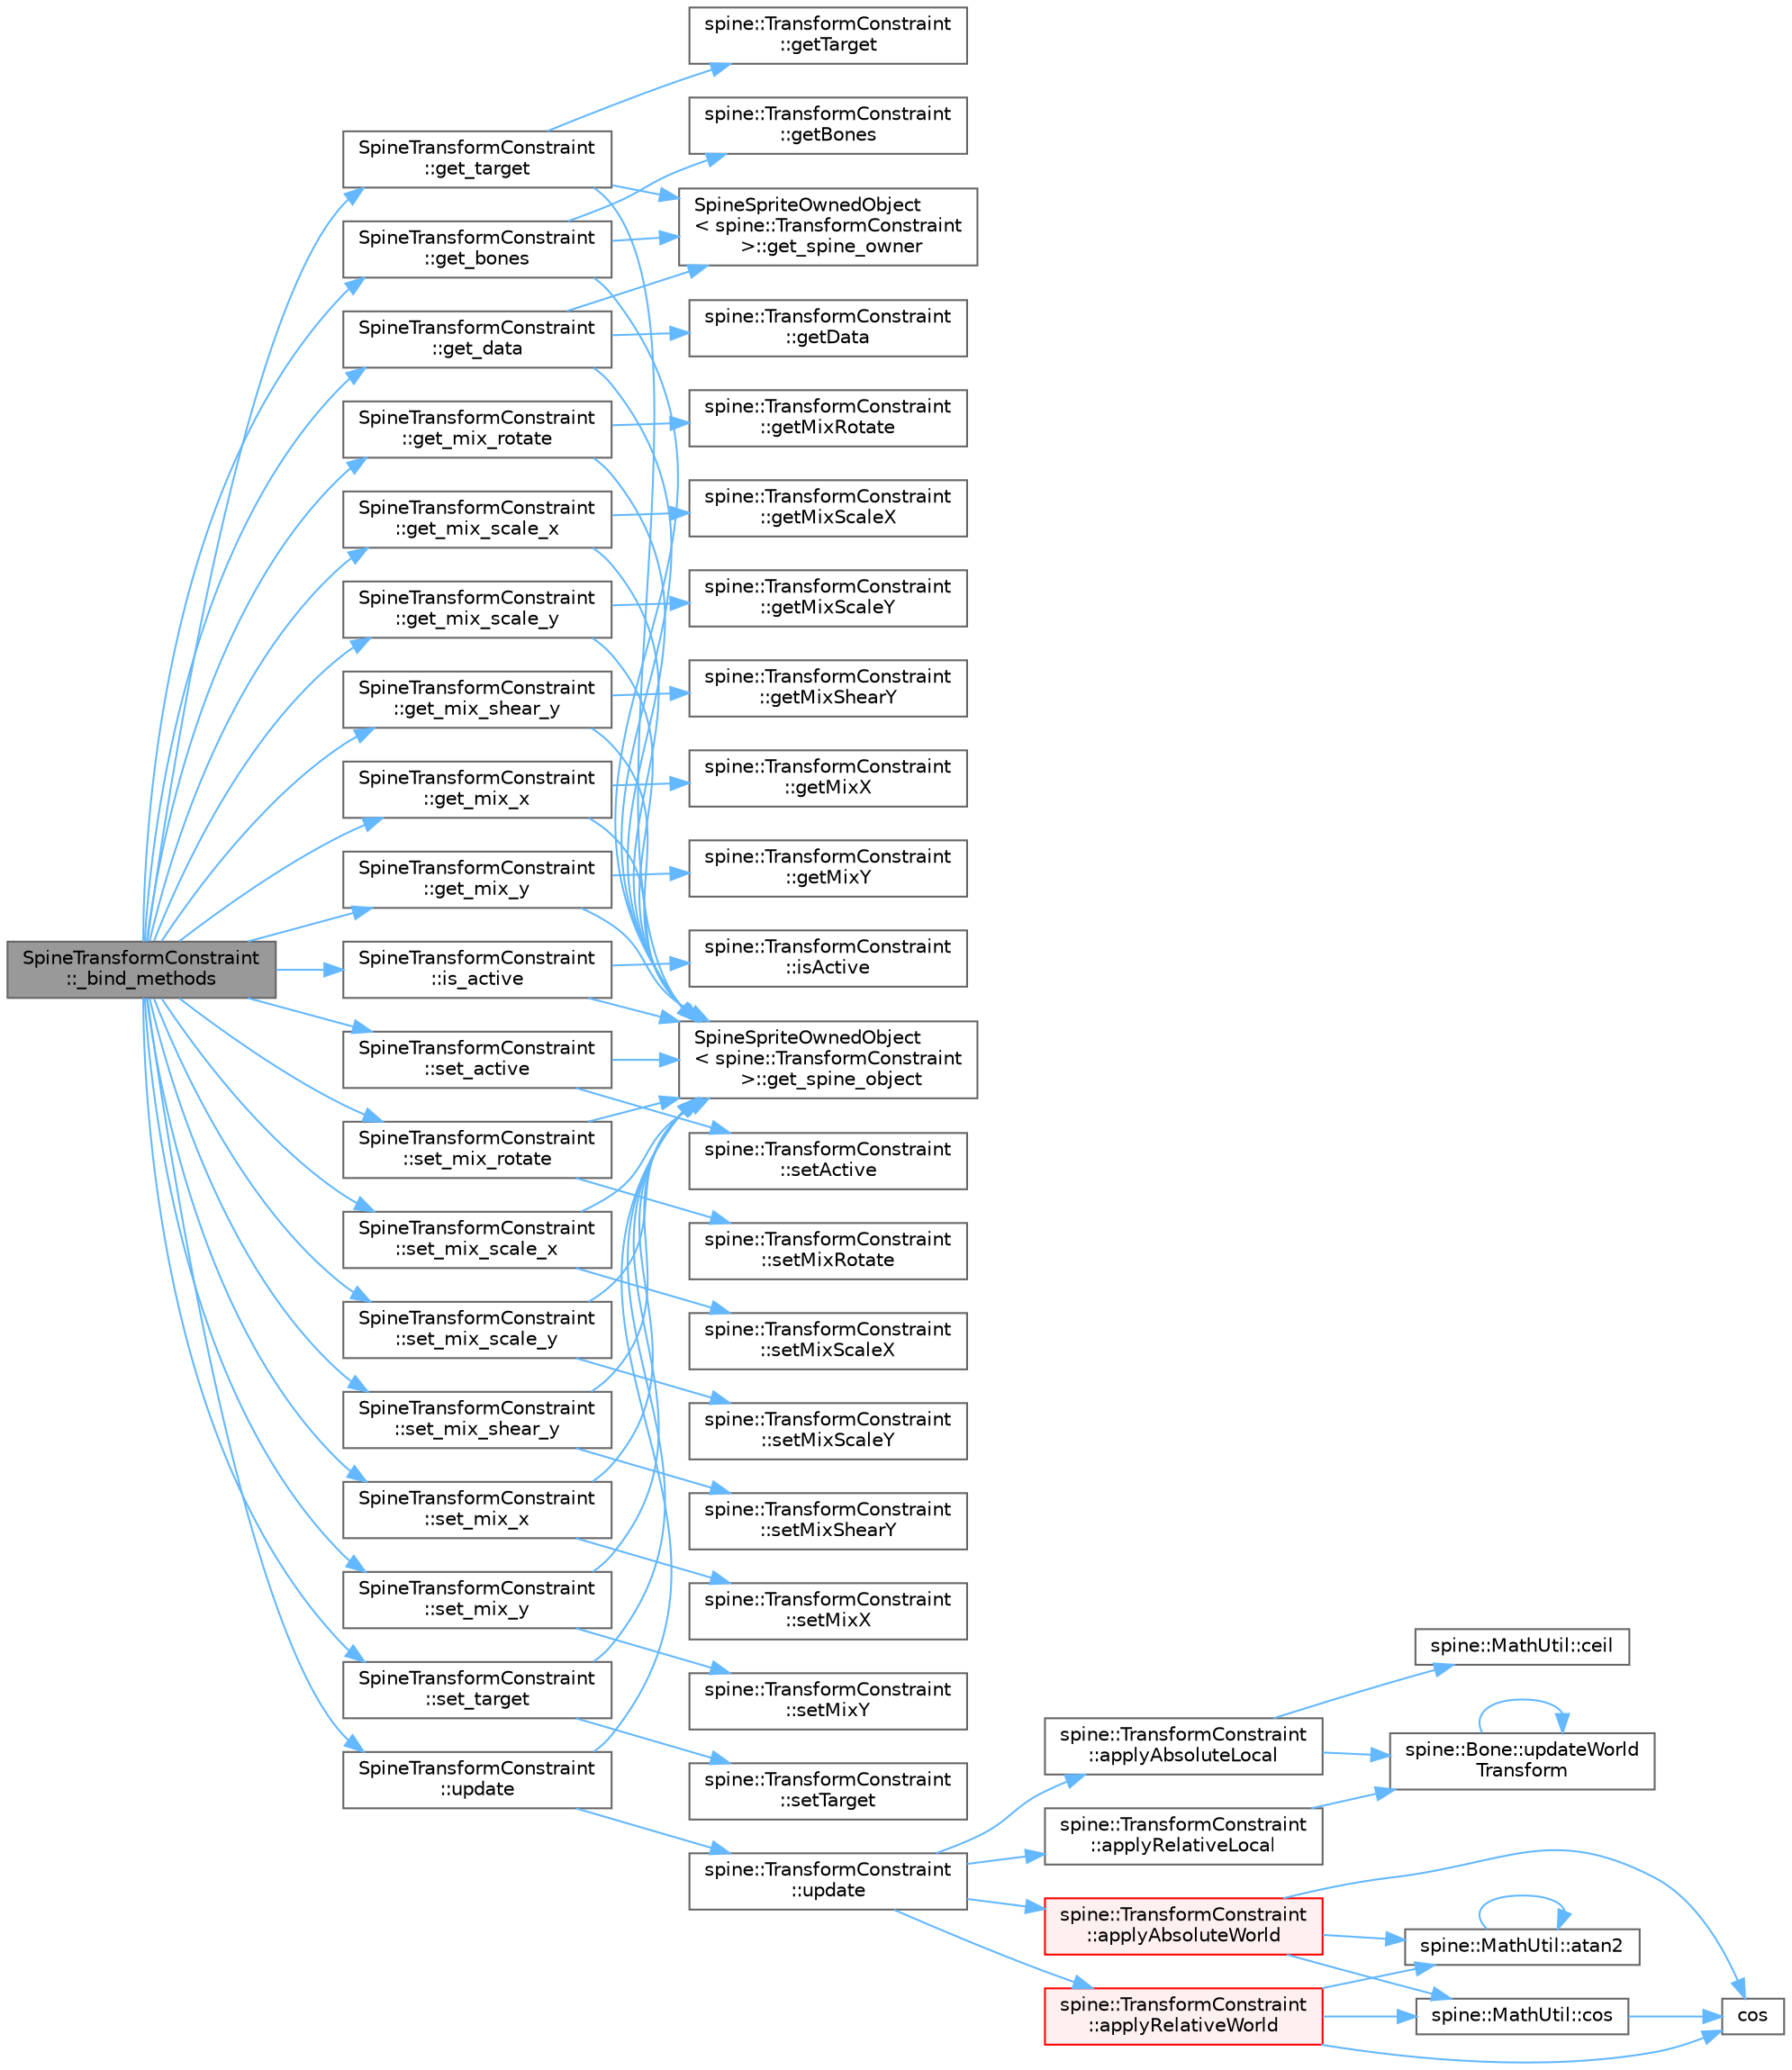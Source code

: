 digraph "SpineTransformConstraint::_bind_methods"
{
 // LATEX_PDF_SIZE
  bgcolor="transparent";
  edge [fontname=Helvetica,fontsize=10,labelfontname=Helvetica,labelfontsize=10];
  node [fontname=Helvetica,fontsize=10,shape=box,height=0.2,width=0.4];
  rankdir="LR";
  Node1 [id="Node000001",label="SpineTransformConstraint\l::_bind_methods",height=0.2,width=0.4,color="gray40", fillcolor="grey60", style="filled", fontcolor="black",tooltip=" "];
  Node1 -> Node2 [id="edge77_Node000001_Node000002",color="steelblue1",style="solid",tooltip=" "];
  Node2 [id="Node000002",label="SpineTransformConstraint\l::get_bones",height=0.2,width=0.4,color="grey40", fillcolor="white", style="filled",URL="$class_spine_transform_constraint.html#a2d54e4eea60e0249a6ed5853a8021d85",tooltip=" "];
  Node2 -> Node3 [id="edge78_Node000002_Node000003",color="steelblue1",style="solid",tooltip=" "];
  Node3 [id="Node000003",label="SpineSpriteOwnedObject\l\< spine::TransformConstraint\l \>::get_spine_object",height=0.2,width=0.4,color="grey40", fillcolor="white", style="filled",URL="$class_spine_sprite_owned_object.html#aba9c7c6ef398e3803ce5e59db1a54271",tooltip=" "];
  Node2 -> Node4 [id="edge79_Node000002_Node000004",color="steelblue1",style="solid",tooltip=" "];
  Node4 [id="Node000004",label="SpineSpriteOwnedObject\l\< spine::TransformConstraint\l \>::get_spine_owner",height=0.2,width=0.4,color="grey40", fillcolor="white", style="filled",URL="$class_spine_sprite_owned_object.html#ab493e6a079f220f59036f6ebb5fe559d",tooltip=" "];
  Node2 -> Node5 [id="edge80_Node000002_Node000005",color="steelblue1",style="solid",tooltip=" "];
  Node5 [id="Node000005",label="spine::TransformConstraint\l::getBones",height=0.2,width=0.4,color="grey40", fillcolor="white", style="filled",URL="$classspine_1_1_transform_constraint.html#a55d32d5d9841387b7373aea75f0e0b08",tooltip=" "];
  Node1 -> Node6 [id="edge81_Node000001_Node000006",color="steelblue1",style="solid",tooltip=" "];
  Node6 [id="Node000006",label="SpineTransformConstraint\l::get_data",height=0.2,width=0.4,color="grey40", fillcolor="white", style="filled",URL="$class_spine_transform_constraint.html#aa04e439a8efc9cd0c3dab6e09314968d",tooltip=" "];
  Node6 -> Node3 [id="edge82_Node000006_Node000003",color="steelblue1",style="solid",tooltip=" "];
  Node6 -> Node4 [id="edge83_Node000006_Node000004",color="steelblue1",style="solid",tooltip=" "];
  Node6 -> Node7 [id="edge84_Node000006_Node000007",color="steelblue1",style="solid",tooltip=" "];
  Node7 [id="Node000007",label="spine::TransformConstraint\l::getData",height=0.2,width=0.4,color="grey40", fillcolor="white", style="filled",URL="$classspine_1_1_transform_constraint.html#a7d4d1a85b0c9b11093e500b94588ba23",tooltip=" "];
  Node1 -> Node8 [id="edge85_Node000001_Node000008",color="steelblue1",style="solid",tooltip=" "];
  Node8 [id="Node000008",label="SpineTransformConstraint\l::get_mix_rotate",height=0.2,width=0.4,color="grey40", fillcolor="white", style="filled",URL="$class_spine_transform_constraint.html#a44f76c83b3295b6778b834f80da362f9",tooltip=" "];
  Node8 -> Node3 [id="edge86_Node000008_Node000003",color="steelblue1",style="solid",tooltip=" "];
  Node8 -> Node9 [id="edge87_Node000008_Node000009",color="steelblue1",style="solid",tooltip=" "];
  Node9 [id="Node000009",label="spine::TransformConstraint\l::getMixRotate",height=0.2,width=0.4,color="grey40", fillcolor="white", style="filled",URL="$classspine_1_1_transform_constraint.html#a0439712020824ea845133fa1c64e5ab0",tooltip=" "];
  Node1 -> Node10 [id="edge88_Node000001_Node000010",color="steelblue1",style="solid",tooltip=" "];
  Node10 [id="Node000010",label="SpineTransformConstraint\l::get_mix_scale_x",height=0.2,width=0.4,color="grey40", fillcolor="white", style="filled",URL="$class_spine_transform_constraint.html#a54a63b673be7d21beabdbd776876cd04",tooltip=" "];
  Node10 -> Node3 [id="edge89_Node000010_Node000003",color="steelblue1",style="solid",tooltip=" "];
  Node10 -> Node11 [id="edge90_Node000010_Node000011",color="steelblue1",style="solid",tooltip=" "];
  Node11 [id="Node000011",label="spine::TransformConstraint\l::getMixScaleX",height=0.2,width=0.4,color="grey40", fillcolor="white", style="filled",URL="$classspine_1_1_transform_constraint.html#ad6090f9e70fddb8ccbcdaf708548558b",tooltip=" "];
  Node1 -> Node12 [id="edge91_Node000001_Node000012",color="steelblue1",style="solid",tooltip=" "];
  Node12 [id="Node000012",label="SpineTransformConstraint\l::get_mix_scale_y",height=0.2,width=0.4,color="grey40", fillcolor="white", style="filled",URL="$class_spine_transform_constraint.html#a8f66a6d7d325c2a9e01759da10ae5d04",tooltip=" "];
  Node12 -> Node3 [id="edge92_Node000012_Node000003",color="steelblue1",style="solid",tooltip=" "];
  Node12 -> Node13 [id="edge93_Node000012_Node000013",color="steelblue1",style="solid",tooltip=" "];
  Node13 [id="Node000013",label="spine::TransformConstraint\l::getMixScaleY",height=0.2,width=0.4,color="grey40", fillcolor="white", style="filled",URL="$classspine_1_1_transform_constraint.html#adab45719cafe2a36659c5ed2bad6f992",tooltip=" "];
  Node1 -> Node14 [id="edge94_Node000001_Node000014",color="steelblue1",style="solid",tooltip=" "];
  Node14 [id="Node000014",label="SpineTransformConstraint\l::get_mix_shear_y",height=0.2,width=0.4,color="grey40", fillcolor="white", style="filled",URL="$class_spine_transform_constraint.html#aaceb5a76297835bbdcaa005613a67f9f",tooltip=" "];
  Node14 -> Node3 [id="edge95_Node000014_Node000003",color="steelblue1",style="solid",tooltip=" "];
  Node14 -> Node15 [id="edge96_Node000014_Node000015",color="steelblue1",style="solid",tooltip=" "];
  Node15 [id="Node000015",label="spine::TransformConstraint\l::getMixShearY",height=0.2,width=0.4,color="grey40", fillcolor="white", style="filled",URL="$classspine_1_1_transform_constraint.html#aad9afda1ab6f4bf56770c5a23e2a761d",tooltip=" "];
  Node1 -> Node16 [id="edge97_Node000001_Node000016",color="steelblue1",style="solid",tooltip=" "];
  Node16 [id="Node000016",label="SpineTransformConstraint\l::get_mix_x",height=0.2,width=0.4,color="grey40", fillcolor="white", style="filled",URL="$class_spine_transform_constraint.html#aebea331b5e7dd84f21e87134dd073724",tooltip=" "];
  Node16 -> Node3 [id="edge98_Node000016_Node000003",color="steelblue1",style="solid",tooltip=" "];
  Node16 -> Node17 [id="edge99_Node000016_Node000017",color="steelblue1",style="solid",tooltip=" "];
  Node17 [id="Node000017",label="spine::TransformConstraint\l::getMixX",height=0.2,width=0.4,color="grey40", fillcolor="white", style="filled",URL="$classspine_1_1_transform_constraint.html#a630b7cc35e5e9d7f79ae72e7abfd3be8",tooltip=" "];
  Node1 -> Node18 [id="edge100_Node000001_Node000018",color="steelblue1",style="solid",tooltip=" "];
  Node18 [id="Node000018",label="SpineTransformConstraint\l::get_mix_y",height=0.2,width=0.4,color="grey40", fillcolor="white", style="filled",URL="$class_spine_transform_constraint.html#a7563a5fd4c6832c7d3d1e142892b48ed",tooltip=" "];
  Node18 -> Node3 [id="edge101_Node000018_Node000003",color="steelblue1",style="solid",tooltip=" "];
  Node18 -> Node19 [id="edge102_Node000018_Node000019",color="steelblue1",style="solid",tooltip=" "];
  Node19 [id="Node000019",label="spine::TransformConstraint\l::getMixY",height=0.2,width=0.4,color="grey40", fillcolor="white", style="filled",URL="$classspine_1_1_transform_constraint.html#ac3ae7e3a28c4c197b811eb2eb69b52b8",tooltip=" "];
  Node1 -> Node20 [id="edge103_Node000001_Node000020",color="steelblue1",style="solid",tooltip=" "];
  Node20 [id="Node000020",label="SpineTransformConstraint\l::get_target",height=0.2,width=0.4,color="grey40", fillcolor="white", style="filled",URL="$class_spine_transform_constraint.html#aab3815fa5dfdfaf3ff434634ac98e659",tooltip=" "];
  Node20 -> Node3 [id="edge104_Node000020_Node000003",color="steelblue1",style="solid",tooltip=" "];
  Node20 -> Node4 [id="edge105_Node000020_Node000004",color="steelblue1",style="solid",tooltip=" "];
  Node20 -> Node21 [id="edge106_Node000020_Node000021",color="steelblue1",style="solid",tooltip=" "];
  Node21 [id="Node000021",label="spine::TransformConstraint\l::getTarget",height=0.2,width=0.4,color="grey40", fillcolor="white", style="filled",URL="$classspine_1_1_transform_constraint.html#acffb6d4926dd7fcc896a271b65fc94c1",tooltip=" "];
  Node1 -> Node22 [id="edge107_Node000001_Node000022",color="steelblue1",style="solid",tooltip=" "];
  Node22 [id="Node000022",label="SpineTransformConstraint\l::is_active",height=0.2,width=0.4,color="grey40", fillcolor="white", style="filled",URL="$class_spine_transform_constraint.html#a173d2b514d7c66e781f4e57a42ce5ce4",tooltip=" "];
  Node22 -> Node3 [id="edge108_Node000022_Node000003",color="steelblue1",style="solid",tooltip=" "];
  Node22 -> Node23 [id="edge109_Node000022_Node000023",color="steelblue1",style="solid",tooltip=" "];
  Node23 [id="Node000023",label="spine::TransformConstraint\l::isActive",height=0.2,width=0.4,color="grey40", fillcolor="white", style="filled",URL="$classspine_1_1_transform_constraint.html#a21b8f657028e1122f7dad410a370b5e3",tooltip=" "];
  Node1 -> Node24 [id="edge110_Node000001_Node000024",color="steelblue1",style="solid",tooltip=" "];
  Node24 [id="Node000024",label="SpineTransformConstraint\l::set_active",height=0.2,width=0.4,color="grey40", fillcolor="white", style="filled",URL="$class_spine_transform_constraint.html#a526ffca358dd9fc7b17dafb9b6d94871",tooltip=" "];
  Node24 -> Node3 [id="edge111_Node000024_Node000003",color="steelblue1",style="solid",tooltip=" "];
  Node24 -> Node25 [id="edge112_Node000024_Node000025",color="steelblue1",style="solid",tooltip=" "];
  Node25 [id="Node000025",label="spine::TransformConstraint\l::setActive",height=0.2,width=0.4,color="grey40", fillcolor="white", style="filled",URL="$classspine_1_1_transform_constraint.html#a289810f2bd1fa8c3be3aa44904e3de2d",tooltip=" "];
  Node1 -> Node26 [id="edge113_Node000001_Node000026",color="steelblue1",style="solid",tooltip=" "];
  Node26 [id="Node000026",label="SpineTransformConstraint\l::set_mix_rotate",height=0.2,width=0.4,color="grey40", fillcolor="white", style="filled",URL="$class_spine_transform_constraint.html#ae7f7c864c77bda6b9751bf93966826ee",tooltip=" "];
  Node26 -> Node3 [id="edge114_Node000026_Node000003",color="steelblue1",style="solid",tooltip=" "];
  Node26 -> Node27 [id="edge115_Node000026_Node000027",color="steelblue1",style="solid",tooltip=" "];
  Node27 [id="Node000027",label="spine::TransformConstraint\l::setMixRotate",height=0.2,width=0.4,color="grey40", fillcolor="white", style="filled",URL="$classspine_1_1_transform_constraint.html#a7ff6fc862875c392578be12b4747c930",tooltip=" "];
  Node1 -> Node28 [id="edge116_Node000001_Node000028",color="steelblue1",style="solid",tooltip=" "];
  Node28 [id="Node000028",label="SpineTransformConstraint\l::set_mix_scale_x",height=0.2,width=0.4,color="grey40", fillcolor="white", style="filled",URL="$class_spine_transform_constraint.html#ab1186c2a65a165289654731de26735eb",tooltip=" "];
  Node28 -> Node3 [id="edge117_Node000028_Node000003",color="steelblue1",style="solid",tooltip=" "];
  Node28 -> Node29 [id="edge118_Node000028_Node000029",color="steelblue1",style="solid",tooltip=" "];
  Node29 [id="Node000029",label="spine::TransformConstraint\l::setMixScaleX",height=0.2,width=0.4,color="grey40", fillcolor="white", style="filled",URL="$classspine_1_1_transform_constraint.html#a8bb859a38890aac9511093759de8b27a",tooltip=" "];
  Node1 -> Node30 [id="edge119_Node000001_Node000030",color="steelblue1",style="solid",tooltip=" "];
  Node30 [id="Node000030",label="SpineTransformConstraint\l::set_mix_scale_y",height=0.2,width=0.4,color="grey40", fillcolor="white", style="filled",URL="$class_spine_transform_constraint.html#a497610184b1f4ad6eecf9476595a0b7b",tooltip=" "];
  Node30 -> Node3 [id="edge120_Node000030_Node000003",color="steelblue1",style="solid",tooltip=" "];
  Node30 -> Node31 [id="edge121_Node000030_Node000031",color="steelblue1",style="solid",tooltip=" "];
  Node31 [id="Node000031",label="spine::TransformConstraint\l::setMixScaleY",height=0.2,width=0.4,color="grey40", fillcolor="white", style="filled",URL="$classspine_1_1_transform_constraint.html#af1da103a32139c00ee96c71eacab67d5",tooltip=" "];
  Node1 -> Node32 [id="edge122_Node000001_Node000032",color="steelblue1",style="solid",tooltip=" "];
  Node32 [id="Node000032",label="SpineTransformConstraint\l::set_mix_shear_y",height=0.2,width=0.4,color="grey40", fillcolor="white", style="filled",URL="$class_spine_transform_constraint.html#a5028a9dd736745bd2d6ef4cad51d0a68",tooltip=" "];
  Node32 -> Node3 [id="edge123_Node000032_Node000003",color="steelblue1",style="solid",tooltip=" "];
  Node32 -> Node33 [id="edge124_Node000032_Node000033",color="steelblue1",style="solid",tooltip=" "];
  Node33 [id="Node000033",label="spine::TransformConstraint\l::setMixShearY",height=0.2,width=0.4,color="grey40", fillcolor="white", style="filled",URL="$classspine_1_1_transform_constraint.html#a879a1a8d38feb09fcd664b819d342c28",tooltip=" "];
  Node1 -> Node34 [id="edge125_Node000001_Node000034",color="steelblue1",style="solid",tooltip=" "];
  Node34 [id="Node000034",label="SpineTransformConstraint\l::set_mix_x",height=0.2,width=0.4,color="grey40", fillcolor="white", style="filled",URL="$class_spine_transform_constraint.html#a58a478b51c3ad4438865b5f0417b1824",tooltip=" "];
  Node34 -> Node3 [id="edge126_Node000034_Node000003",color="steelblue1",style="solid",tooltip=" "];
  Node34 -> Node35 [id="edge127_Node000034_Node000035",color="steelblue1",style="solid",tooltip=" "];
  Node35 [id="Node000035",label="spine::TransformConstraint\l::setMixX",height=0.2,width=0.4,color="grey40", fillcolor="white", style="filled",URL="$classspine_1_1_transform_constraint.html#a9ca3aafc1d8fd6884429ff5085463b52",tooltip=" "];
  Node1 -> Node36 [id="edge128_Node000001_Node000036",color="steelblue1",style="solid",tooltip=" "];
  Node36 [id="Node000036",label="SpineTransformConstraint\l::set_mix_y",height=0.2,width=0.4,color="grey40", fillcolor="white", style="filled",URL="$class_spine_transform_constraint.html#a2ebd1a090e0592535022ee72ffe32901",tooltip=" "];
  Node36 -> Node3 [id="edge129_Node000036_Node000003",color="steelblue1",style="solid",tooltip=" "];
  Node36 -> Node37 [id="edge130_Node000036_Node000037",color="steelblue1",style="solid",tooltip=" "];
  Node37 [id="Node000037",label="spine::TransformConstraint\l::setMixY",height=0.2,width=0.4,color="grey40", fillcolor="white", style="filled",URL="$classspine_1_1_transform_constraint.html#aab0e2955fbfd378e221c9b2fd41825d8",tooltip=" "];
  Node1 -> Node38 [id="edge131_Node000001_Node000038",color="steelblue1",style="solid",tooltip=" "];
  Node38 [id="Node000038",label="SpineTransformConstraint\l::set_target",height=0.2,width=0.4,color="grey40", fillcolor="white", style="filled",URL="$class_spine_transform_constraint.html#a26eb5cb894530be767bd08304a1c53ea",tooltip=" "];
  Node38 -> Node3 [id="edge132_Node000038_Node000003",color="steelblue1",style="solid",tooltip=" "];
  Node38 -> Node39 [id="edge133_Node000038_Node000039",color="steelblue1",style="solid",tooltip=" "];
  Node39 [id="Node000039",label="spine::TransformConstraint\l::setTarget",height=0.2,width=0.4,color="grey40", fillcolor="white", style="filled",URL="$classspine_1_1_transform_constraint.html#a6a35ed96ed3b96996c2d28592dc76a97",tooltip=" "];
  Node1 -> Node40 [id="edge134_Node000001_Node000040",color="steelblue1",style="solid",tooltip=" "];
  Node40 [id="Node000040",label="SpineTransformConstraint\l::update",height=0.2,width=0.4,color="grey40", fillcolor="white", style="filled",URL="$class_spine_transform_constraint.html#ad95b4cea4566182706ba5e3cff9dfdf3",tooltip=" "];
  Node40 -> Node3 [id="edge135_Node000040_Node000003",color="steelblue1",style="solid",tooltip=" "];
  Node40 -> Node41 [id="edge136_Node000040_Node000041",color="steelblue1",style="solid",tooltip=" "];
  Node41 [id="Node000041",label="spine::TransformConstraint\l::update",height=0.2,width=0.4,color="grey40", fillcolor="white", style="filled",URL="$classspine_1_1_transform_constraint.html#aa0bd79a6afd0128fda75c62841b8d332",tooltip=" "];
  Node41 -> Node42 [id="edge137_Node000041_Node000042",color="steelblue1",style="solid",tooltip=" "];
  Node42 [id="Node000042",label="spine::TransformConstraint\l::applyAbsoluteLocal",height=0.2,width=0.4,color="grey40", fillcolor="white", style="filled",URL="$classspine_1_1_transform_constraint.html#ac5406f9db193b6fb023c7322a87a03cd",tooltip=" "];
  Node42 -> Node43 [id="edge138_Node000042_Node000043",color="steelblue1",style="solid",tooltip=" "];
  Node43 [id="Node000043",label="spine::MathUtil::ceil",height=0.2,width=0.4,color="grey40", fillcolor="white", style="filled",URL="$classspine_1_1_math_util.html#aea6565bc5f6d38004a6ea1a1ab84c575",tooltip=" "];
  Node42 -> Node44 [id="edge139_Node000042_Node000044",color="steelblue1",style="solid",tooltip=" "];
  Node44 [id="Node000044",label="spine::Bone::updateWorld\lTransform",height=0.2,width=0.4,color="grey40", fillcolor="white", style="filled",URL="$classspine_1_1_bone.html#aedeb976475a3a7a629d21968efa62409",tooltip="Computes the world transform using the parent bone and this bone's local transform."];
  Node44 -> Node44 [id="edge140_Node000044_Node000044",color="steelblue1",style="solid",tooltip=" "];
  Node41 -> Node45 [id="edge141_Node000041_Node000045",color="steelblue1",style="solid",tooltip=" "];
  Node45 [id="Node000045",label="spine::TransformConstraint\l::applyAbsoluteWorld",height=0.2,width=0.4,color="red", fillcolor="#FFF0F0", style="filled",URL="$classspine_1_1_transform_constraint.html#a04be448df1bf1598a2d47cc21bd568f1",tooltip=" "];
  Node45 -> Node46 [id="edge142_Node000045_Node000046",color="steelblue1",style="solid",tooltip=" "];
  Node46 [id="Node000046",label="spine::MathUtil::atan2",height=0.2,width=0.4,color="grey40", fillcolor="white", style="filled",URL="$classspine_1_1_math_util.html#a62cc50ea42400d975b8ad4c669ee1e91",tooltip=" "];
  Node46 -> Node46 [id="edge143_Node000046_Node000046",color="steelblue1",style="solid",tooltip=" "];
  Node45 -> Node47 [id="edge144_Node000045_Node000047",color="steelblue1",style="solid",tooltip=" "];
  Node47 [id="Node000047",label="cos",height=0.2,width=0.4,color="grey40", fillcolor="white", style="filled",URL="$_array_cwise_unary_ops_8h.html#a92b03396990b0e9eea0731aa406e31a4",tooltip=" "];
  Node45 -> Node48 [id="edge145_Node000045_Node000048",color="steelblue1",style="solid",tooltip=" "];
  Node48 [id="Node000048",label="spine::MathUtil::cos",height=0.2,width=0.4,color="grey40", fillcolor="white", style="filled",URL="$classspine_1_1_math_util.html#a97451d93f217944863bf1a1218648b1a",tooltip="Returns the cosine in radians from a lookup table."];
  Node48 -> Node47 [id="edge146_Node000048_Node000047",color="steelblue1",style="solid",tooltip=" "];
  Node41 -> Node61 [id="edge147_Node000041_Node000061",color="steelblue1",style="solid",tooltip=" "];
  Node61 [id="Node000061",label="spine::TransformConstraint\l::applyRelativeLocal",height=0.2,width=0.4,color="grey40", fillcolor="white", style="filled",URL="$classspine_1_1_transform_constraint.html#a9dd6e80e6218b71eb00d04eccd3737db",tooltip=" "];
  Node61 -> Node44 [id="edge148_Node000061_Node000044",color="steelblue1",style="solid",tooltip=" "];
  Node41 -> Node62 [id="edge149_Node000041_Node000062",color="steelblue1",style="solid",tooltip=" "];
  Node62 [id="Node000062",label="spine::TransformConstraint\l::applyRelativeWorld",height=0.2,width=0.4,color="red", fillcolor="#FFF0F0", style="filled",URL="$classspine_1_1_transform_constraint.html#a5eb7445fae3424e77fb9415449fc801a",tooltip=" "];
  Node62 -> Node46 [id="edge150_Node000062_Node000046",color="steelblue1",style="solid",tooltip=" "];
  Node62 -> Node47 [id="edge151_Node000062_Node000047",color="steelblue1",style="solid",tooltip=" "];
  Node62 -> Node48 [id="edge152_Node000062_Node000048",color="steelblue1",style="solid",tooltip=" "];
}
